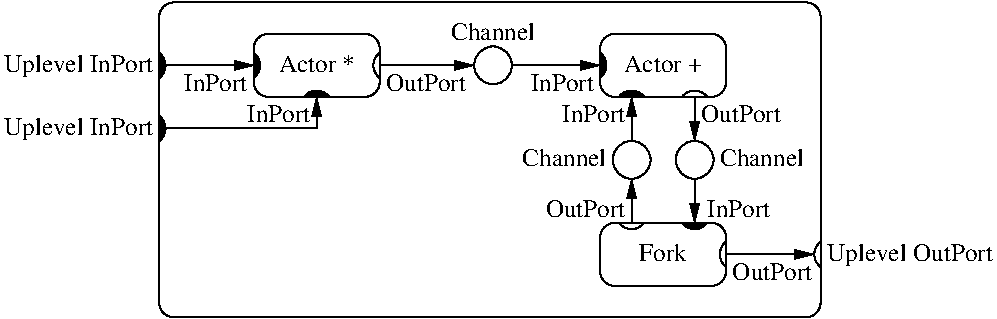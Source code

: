#FIG 3.2
Landscape
Center
Metric
A4      
100.00
Single
-2
1200 2
5 1 0 1 0 -1 50 0 20 0.000 0 0 0 0 1282.500 675.000 1350 585 1395 675 1350 765
5 1 0 1 0 -1 50 0 20 0.000 0 0 0 0 1282.500 1125.000 1350 1035 1395 1125 1350 1215
5 1 0 1 0 -1 50 0 20 0.000 0 0 0 0 4432.500 675.000 4500 585 4545 675 4500 765
5 1 0 1 0 -1 50 0 -1 0.000 0 1 0 0 5467.500 2025.000 5400 1935 5355 2025 5400 2115
5 1 0 1 0 -1 50 0 20 0.000 0 0 0 0 4725.000 967.000 4635 900 4725 855 4815 900
5 1 0 1 0 -1 50 0 20 0.000 0 1 0 0 5175.000 1733.000 5085 1800 5175 1845 5265 1800
5 1 0 1 0 -1 50 0 -1 0.000 0 0 0 0 4725.000 1732.500 4815 1800 4725 1845 4635 1800
5 1 0 1 0 -1 50 0 -1 0.000 0 1 0 0 5175.000 967.500 5265 900 5175 855 5085 900
5 1 0 1 0 -1 50 0 -1 0.000 0 1 0 0 6142.500 2025.000 6075 1935 6030 2025 6075 2115
6 2025 450 2925 900
5 1 0 1 0 -1 50 0 20 0.000 0 0 0 0 1957.500 675.000 2025 585 2070 675 2025 765
5 1 0 1 0 -1 50 0 -1 0.000 0 1 0 0 2992.500 675.000 2925 585 2880 675 2925 765
5 1 0 1 0 -1 50 0 20 0.000 0 0 0 0 2475.000 967.000 2385 900 2475 855 2565 900
2 4 0 1 0 7 50 0 -1 0.000 0 0 7 0 0 5
	 2925 900 2925 450 2025 450 2025 900 2925 900
4 1 0 50 0 0 12 0.0000 2 135 540 2475 720 Actor *\001
-6
1 3 0 1 0 7 50 0 -1 0.000 1 0.0000 4725 1350 135 135 4725 1350 4860 1350
1 3 0 1 0 7 50 0 -1 0.000 1 0.0000 5175 1350 135 135 5175 1350 5310 1350
1 3 0 1 0 7 50 0 -1 0.000 1 0.0000 3735 675 135 135 3735 675 3870 675
2 1 0 1 0 7 50 0 -1 0.000 0 0 -1 1 0 2
	1 1 1.00 60.00 120.00
	 2925 675 3600 675
2 1 0 1 0 7 50 0 -1 0.000 0 0 -1 1 0 3
	1 1 1.00 60.00 120.00
	 1350 1125 2475 1125 2475 900
2 1 0 1 0 7 50 0 -1 0.000 0 0 -1 1 0 2
	1 1 1.00 60.00 120.00
	 1350 675 2025 675
2 4 0 1 0 7 50 0 -1 0.000 0 0 7 0 0 5
	 1350 2475 6075 2475 6075 225 1350 225 1350 2475
2 1 0 1 0 7 50 0 -1 0.000 0 0 -1 1 0 2
	1 1 1.00 60.00 120.00
	 3870 675 4500 675
2 4 0 1 0 7 50 0 -1 0.000 0 0 7 0 0 5
	 5400 900 5400 450 4500 450 4500 900 5400 900
2 4 0 1 0 7 50 0 -1 0.000 0 0 7 0 0 5
	 5400 2250 5400 1800 4500 1800 4500 2250 5400 2250
2 1 0 1 0 7 50 0 -1 0.000 0 0 -1 1 0 2
	1 1 1.00 60.00 120.00
	 4725 1215 4725 900
2 1 0 1 0 7 50 0 -1 0.000 0 0 -1 1 0 2
	1 1 1.00 60.00 120.00
	 4725 1800 4725 1485
2 1 0 1 0 7 50 0 -1 0.000 0 0 -1 1 0 2
	1 1 1.00 60.00 120.00
	 5175 900 5175 1215
2 1 0 1 0 7 50 0 -1 0.000 0 0 -1 1 0 2
	1 1 1.00 60.00 120.00
	 5175 1485 5175 1800
2 1 0 1 0 7 50 0 -1 0.000 0 0 -1 1 0 2
	1 1 1.00 60.00 120.00
	 5400 2025 6030 2025
4 2 0 50 0 0 12 0.0000 2 180 1050 1305 720 Uplevel InPort\001
4 2 0 50 0 0 12 0.0000 2 180 1050 1305 1170 Uplevel InPort\001
4 2 0 50 0 0 12 0.0000 2 120 450 1980 855 InPort\001
4 2 0 50 0 0 12 0.0000 2 120 450 2430 1080 InPort\001
4 1 0 50 0 0 12 0.0000 2 135 555 4950 720 Actor +\001
4 1 0 50 0 0 12 0.0000 2 120 345 4950 2070 Fork\001
4 0 0 50 0 0 12 0.0000 2 135 585 5355 1395 Channel\001
4 0 0 50 0 0 12 0.0000 2 180 1170 6120 2070 Uplevel OutPort\001
4 2 0 50 0 0 12 0.0000 2 120 450 4680 1080 InPort\001
4 0 0 50 0 0 12 0.0000 2 120 570 5220 1080 OutPort\001
4 2 0 50 0 0 12 0.0000 2 120 570 4680 1755 OutPort\001
4 0 0 50 0 0 12 0.0000 2 120 450 5265 1755 InPort\001
4 2 0 50 0 0 12 0.0000 2 135 585 4545 1395 Channel\001
4 0 0 50 0 0 12 0.0000 2 120 570 5445 2205 OutPort\001
4 0 0 50 0 0 12 0.0000 2 120 570 2970 855 OutPort\001
4 2 0 50 0 0 12 0.0000 2 120 450 4455 855 InPort\001
4 1 0 50 0 0 12 0.0000 2 135 585 3735 495 Channel\001
